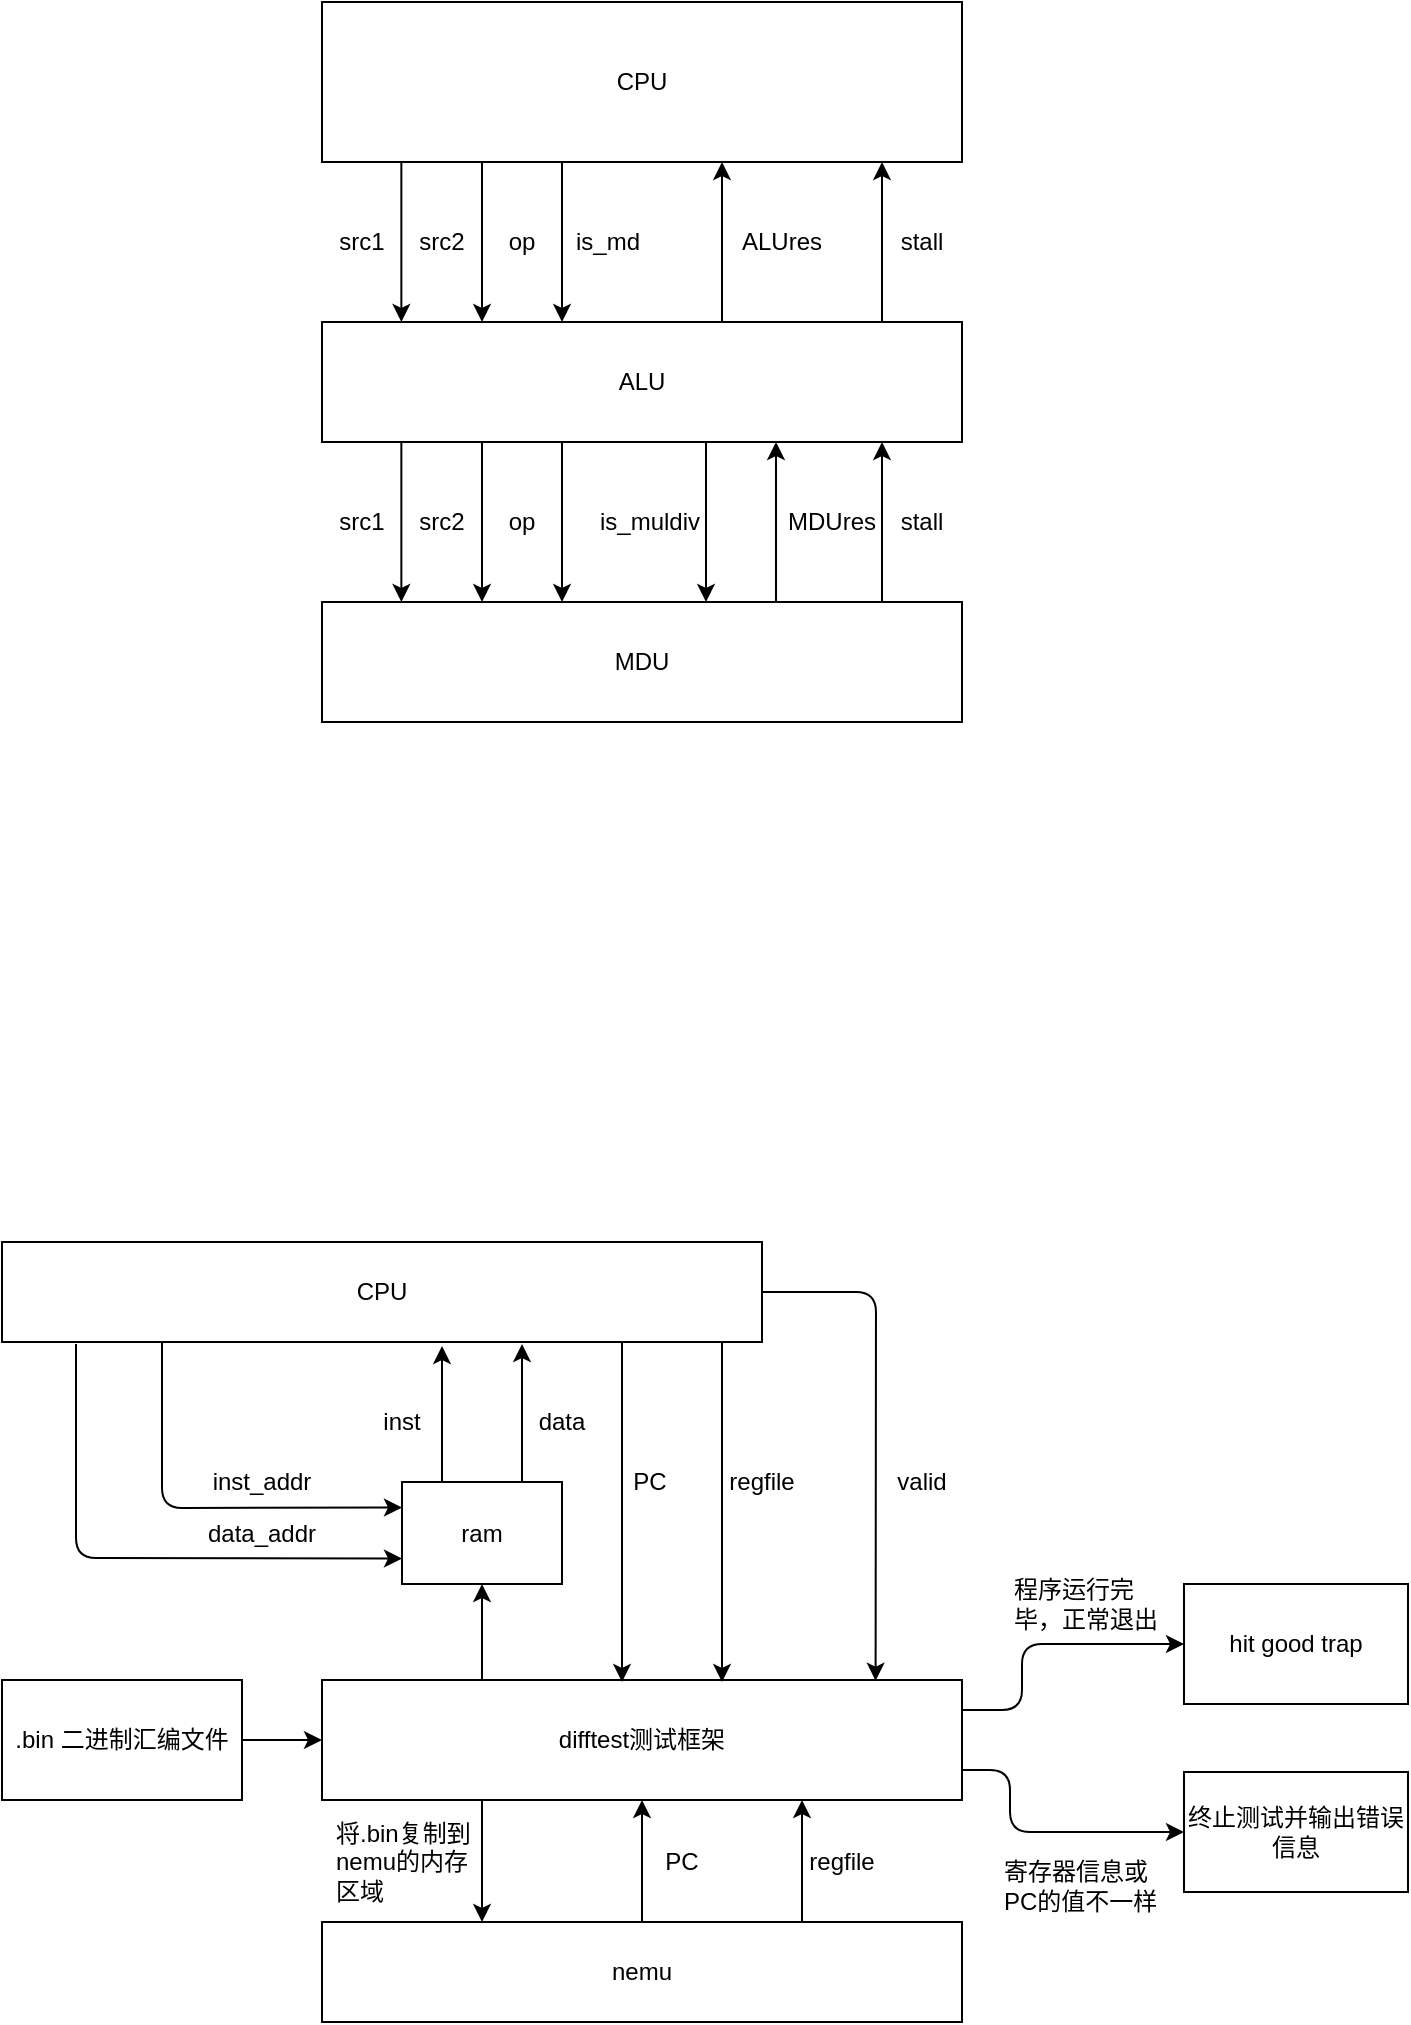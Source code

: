 <mxfile version="14.6.13" type="github">
  <diagram id="bcu3C5TWiLDR928PAGt_" name="Page-1">
    <mxGraphModel dx="1718" dy="938" grid="0" gridSize="10" guides="1" tooltips="1" connect="1" arrows="1" fold="1" page="1" pageScale="1" pageWidth="827" pageHeight="1169" math="0" shadow="0">
      <root>
        <mxCell id="0" />
        <mxCell id="1" parent="0" />
        <mxCell id="adHVvbALsqwRqGIzuOab-1" value="MDU" style="rounded=0;whiteSpace=wrap;html=1;" parent="1" vertex="1">
          <mxGeometry x="200" y="340" width="320" height="60" as="geometry" />
        </mxCell>
        <mxCell id="adHVvbALsqwRqGIzuOab-2" value="ALU" style="rounded=0;whiteSpace=wrap;html=1;" parent="1" vertex="1">
          <mxGeometry x="200" y="200" width="320" height="60" as="geometry" />
        </mxCell>
        <mxCell id="adHVvbALsqwRqGIzuOab-3" value="CPU" style="rounded=0;whiteSpace=wrap;html=1;" parent="1" vertex="1">
          <mxGeometry x="200" y="40" width="320" height="80" as="geometry" />
        </mxCell>
        <mxCell id="adHVvbALsqwRqGIzuOab-5" value="" style="endArrow=classic;html=1;entryX=0.124;entryY=0;entryDx=0;entryDy=0;entryPerimeter=0;exitX=0.124;exitY=1;exitDx=0;exitDy=0;exitPerimeter=0;" parent="1" source="adHVvbALsqwRqGIzuOab-3" target="adHVvbALsqwRqGIzuOab-2" edge="1">
          <mxGeometry width="50" height="50" relative="1" as="geometry">
            <mxPoint x="220" y="150" as="sourcePoint" />
            <mxPoint x="237" y="190" as="targetPoint" />
          </mxGeometry>
        </mxCell>
        <mxCell id="adHVvbALsqwRqGIzuOab-6" value="src1" style="text;html=1;strokeColor=none;fillColor=none;align=center;verticalAlign=middle;whiteSpace=wrap;rounded=0;" parent="1" vertex="1">
          <mxGeometry x="200" y="150" width="40" height="20" as="geometry" />
        </mxCell>
        <mxCell id="adHVvbALsqwRqGIzuOab-8" value="src2" style="text;html=1;strokeColor=none;fillColor=none;align=center;verticalAlign=middle;whiteSpace=wrap;rounded=0;" parent="1" vertex="1">
          <mxGeometry x="240" y="150" width="40" height="20" as="geometry" />
        </mxCell>
        <mxCell id="adHVvbALsqwRqGIzuOab-10" value="op" style="text;html=1;strokeColor=none;fillColor=none;align=center;verticalAlign=middle;whiteSpace=wrap;rounded=0;" parent="1" vertex="1">
          <mxGeometry x="280" y="150" width="40" height="20" as="geometry" />
        </mxCell>
        <mxCell id="adHVvbALsqwRqGIzuOab-16" value="" style="endArrow=classic;html=1;exitX=0.625;exitY=0;exitDx=0;exitDy=0;exitPerimeter=0;" parent="1" source="adHVvbALsqwRqGIzuOab-2" edge="1">
          <mxGeometry width="50" height="50" relative="1" as="geometry">
            <mxPoint x="415" y="360" as="sourcePoint" />
            <mxPoint x="400" y="120" as="targetPoint" />
          </mxGeometry>
        </mxCell>
        <mxCell id="adHVvbALsqwRqGIzuOab-17" value="ALUres" style="text;html=1;strokeColor=none;fillColor=none;align=center;verticalAlign=middle;whiteSpace=wrap;rounded=0;" parent="1" vertex="1">
          <mxGeometry x="410" y="150" width="40" height="20" as="geometry" />
        </mxCell>
        <mxCell id="adHVvbALsqwRqGIzuOab-18" value="stall" style="text;html=1;strokeColor=none;fillColor=none;align=center;verticalAlign=middle;whiteSpace=wrap;rounded=0;" parent="1" vertex="1">
          <mxGeometry x="480" y="150" width="40" height="20" as="geometry" />
        </mxCell>
        <mxCell id="I0acr0nbKHDDzb7yb7oZ-2" value="" style="endArrow=classic;html=1;entryX=0.124;entryY=0;entryDx=0;entryDy=0;entryPerimeter=0;exitX=0.124;exitY=1;exitDx=0;exitDy=0;exitPerimeter=0;" parent="1" edge="1">
          <mxGeometry width="50" height="50" relative="1" as="geometry">
            <mxPoint x="280.0" y="120" as="sourcePoint" />
            <mxPoint x="280.0" y="200" as="targetPoint" />
          </mxGeometry>
        </mxCell>
        <mxCell id="I0acr0nbKHDDzb7yb7oZ-3" value="" style="endArrow=classic;html=1;entryX=0.124;entryY=0;entryDx=0;entryDy=0;entryPerimeter=0;exitX=0.124;exitY=1;exitDx=0;exitDy=0;exitPerimeter=0;" parent="1" edge="1">
          <mxGeometry width="50" height="50" relative="1" as="geometry">
            <mxPoint x="320" y="120" as="sourcePoint" />
            <mxPoint x="320" y="200" as="targetPoint" />
          </mxGeometry>
        </mxCell>
        <mxCell id="I0acr0nbKHDDzb7yb7oZ-5" value="" style="endArrow=classic;html=1;exitX=0.625;exitY=0;exitDx=0;exitDy=0;exitPerimeter=0;" parent="1" edge="1">
          <mxGeometry width="50" height="50" relative="1" as="geometry">
            <mxPoint x="480" y="200" as="sourcePoint" />
            <mxPoint x="480" y="120" as="targetPoint" />
          </mxGeometry>
        </mxCell>
        <mxCell id="I0acr0nbKHDDzb7yb7oZ-7" value="" style="endArrow=classic;html=1;entryX=0.124;entryY=0;entryDx=0;entryDy=0;entryPerimeter=0;exitX=0.124;exitY=1;exitDx=0;exitDy=0;exitPerimeter=0;" parent="1" edge="1">
          <mxGeometry width="50" height="50" relative="1" as="geometry">
            <mxPoint x="239.68" y="260" as="sourcePoint" />
            <mxPoint x="239.68" y="340" as="targetPoint" />
          </mxGeometry>
        </mxCell>
        <mxCell id="I0acr0nbKHDDzb7yb7oZ-8" value="src1" style="text;html=1;strokeColor=none;fillColor=none;align=center;verticalAlign=middle;whiteSpace=wrap;rounded=0;" parent="1" vertex="1">
          <mxGeometry x="200" y="290" width="40" height="20" as="geometry" />
        </mxCell>
        <mxCell id="I0acr0nbKHDDzb7yb7oZ-9" value="src2" style="text;html=1;strokeColor=none;fillColor=none;align=center;verticalAlign=middle;whiteSpace=wrap;rounded=0;" parent="1" vertex="1">
          <mxGeometry x="240" y="290" width="40" height="20" as="geometry" />
        </mxCell>
        <mxCell id="I0acr0nbKHDDzb7yb7oZ-10" value="op" style="text;html=1;strokeColor=none;fillColor=none;align=center;verticalAlign=middle;whiteSpace=wrap;rounded=0;" parent="1" vertex="1">
          <mxGeometry x="280" y="290" width="40" height="20" as="geometry" />
        </mxCell>
        <mxCell id="I0acr0nbKHDDzb7yb7oZ-11" value="" style="endArrow=classic;html=1;exitX=0.625;exitY=0;exitDx=0;exitDy=0;exitPerimeter=0;" parent="1" edge="1">
          <mxGeometry width="50" height="50" relative="1" as="geometry">
            <mxPoint x="427" y="340" as="sourcePoint" />
            <mxPoint x="427" y="260" as="targetPoint" />
          </mxGeometry>
        </mxCell>
        <mxCell id="I0acr0nbKHDDzb7yb7oZ-12" value="MDUres" style="text;html=1;strokeColor=none;fillColor=none;align=center;verticalAlign=middle;whiteSpace=wrap;rounded=0;" parent="1" vertex="1">
          <mxGeometry x="435" y="290" width="40" height="20" as="geometry" />
        </mxCell>
        <mxCell id="I0acr0nbKHDDzb7yb7oZ-13" value="stall" style="text;html=1;strokeColor=none;fillColor=none;align=center;verticalAlign=middle;whiteSpace=wrap;rounded=0;" parent="1" vertex="1">
          <mxGeometry x="480" y="290" width="40" height="20" as="geometry" />
        </mxCell>
        <mxCell id="I0acr0nbKHDDzb7yb7oZ-14" value="" style="endArrow=classic;html=1;entryX=0.124;entryY=0;entryDx=0;entryDy=0;entryPerimeter=0;exitX=0.124;exitY=1;exitDx=0;exitDy=0;exitPerimeter=0;" parent="1" edge="1">
          <mxGeometry width="50" height="50" relative="1" as="geometry">
            <mxPoint x="280" y="260" as="sourcePoint" />
            <mxPoint x="280" y="340" as="targetPoint" />
          </mxGeometry>
        </mxCell>
        <mxCell id="I0acr0nbKHDDzb7yb7oZ-15" value="" style="endArrow=classic;html=1;entryX=0.124;entryY=0;entryDx=0;entryDy=0;entryPerimeter=0;exitX=0.124;exitY=1;exitDx=0;exitDy=0;exitPerimeter=0;" parent="1" edge="1">
          <mxGeometry width="50" height="50" relative="1" as="geometry">
            <mxPoint x="320" y="260" as="sourcePoint" />
            <mxPoint x="320" y="340" as="targetPoint" />
          </mxGeometry>
        </mxCell>
        <mxCell id="I0acr0nbKHDDzb7yb7oZ-16" value="" style="endArrow=classic;html=1;exitX=0.625;exitY=0;exitDx=0;exitDy=0;exitPerimeter=0;" parent="1" edge="1">
          <mxGeometry width="50" height="50" relative="1" as="geometry">
            <mxPoint x="480" y="340" as="sourcePoint" />
            <mxPoint x="480" y="260" as="targetPoint" />
          </mxGeometry>
        </mxCell>
        <mxCell id="I0acr0nbKHDDzb7yb7oZ-17" value="" style="endArrow=classic;html=1;entryX=0.124;entryY=0;entryDx=0;entryDy=0;entryPerimeter=0;exitX=0.124;exitY=1;exitDx=0;exitDy=0;exitPerimeter=0;" parent="1" edge="1">
          <mxGeometry width="50" height="50" relative="1" as="geometry">
            <mxPoint x="392" y="260" as="sourcePoint" />
            <mxPoint x="392" y="340" as="targetPoint" />
          </mxGeometry>
        </mxCell>
        <mxCell id="I0acr0nbKHDDzb7yb7oZ-18" value="is_md" style="text;html=1;strokeColor=none;fillColor=none;align=center;verticalAlign=middle;whiteSpace=wrap;rounded=0;" parent="1" vertex="1">
          <mxGeometry x="323" y="150" width="40" height="20" as="geometry" />
        </mxCell>
        <mxCell id="I0acr0nbKHDDzb7yb7oZ-19" value="is_muldiv" style="text;html=1;strokeColor=none;fillColor=none;align=center;verticalAlign=middle;whiteSpace=wrap;rounded=0;" parent="1" vertex="1">
          <mxGeometry x="344" y="290" width="40" height="20" as="geometry" />
        </mxCell>
        <mxCell id="JG8sxZvzaTSZ5190nTMH-1" value="difftest测试框架" style="rounded=0;whiteSpace=wrap;html=1;" vertex="1" parent="1">
          <mxGeometry x="200" y="879" width="320" height="60" as="geometry" />
        </mxCell>
        <mxCell id="JG8sxZvzaTSZ5190nTMH-2" value="ram" style="rounded=0;whiteSpace=wrap;html=1;" vertex="1" parent="1">
          <mxGeometry x="240" y="780" width="80" height="51" as="geometry" />
        </mxCell>
        <mxCell id="JG8sxZvzaTSZ5190nTMH-3" value="CPU" style="rounded=0;whiteSpace=wrap;html=1;" vertex="1" parent="1">
          <mxGeometry x="40" y="660" width="380" height="50" as="geometry" />
        </mxCell>
        <mxCell id="JG8sxZvzaTSZ5190nTMH-27" value=".bin 二进制汇编文件" style="rounded=0;whiteSpace=wrap;html=1;" vertex="1" parent="1">
          <mxGeometry x="40" y="879" width="120" height="60" as="geometry" />
        </mxCell>
        <mxCell id="JG8sxZvzaTSZ5190nTMH-28" value="" style="endArrow=classic;html=1;exitX=1;exitY=0.5;exitDx=0;exitDy=0;entryX=0;entryY=0.5;entryDx=0;entryDy=0;" edge="1" parent="1" source="JG8sxZvzaTSZ5190nTMH-27" target="JG8sxZvzaTSZ5190nTMH-1">
          <mxGeometry width="50" height="50" relative="1" as="geometry">
            <mxPoint x="142" y="1045" as="sourcePoint" />
            <mxPoint x="192" y="995" as="targetPoint" />
          </mxGeometry>
        </mxCell>
        <mxCell id="JG8sxZvzaTSZ5190nTMH-29" value="" style="endArrow=classic;html=1;entryX=0.5;entryY=1;entryDx=0;entryDy=0;exitX=0.25;exitY=0;exitDx=0;exitDy=0;" edge="1" parent="1" source="JG8sxZvzaTSZ5190nTMH-1" target="JG8sxZvzaTSZ5190nTMH-2">
          <mxGeometry width="50" height="50" relative="1" as="geometry">
            <mxPoint x="387" y="997" as="sourcePoint" />
            <mxPoint x="437" y="947" as="targetPoint" />
          </mxGeometry>
        </mxCell>
        <mxCell id="JG8sxZvzaTSZ5190nTMH-31" value="nemu" style="rounded=0;whiteSpace=wrap;html=1;" vertex="1" parent="1">
          <mxGeometry x="200" y="1000" width="320" height="50" as="geometry" />
        </mxCell>
        <mxCell id="JG8sxZvzaTSZ5190nTMH-32" value="" style="endArrow=classic;html=1;entryX=0;entryY=0.75;entryDx=0;entryDy=0;" edge="1" parent="1" target="JG8sxZvzaTSZ5190nTMH-2">
          <mxGeometry width="50" height="50" relative="1" as="geometry">
            <mxPoint x="77" y="711" as="sourcePoint" />
            <mxPoint x="440" y="950" as="targetPoint" />
            <Array as="points">
              <mxPoint x="77" y="818" />
            </Array>
          </mxGeometry>
        </mxCell>
        <mxCell id="JG8sxZvzaTSZ5190nTMH-33" value="" style="endArrow=classic;html=1;entryX=0;entryY=0.25;entryDx=0;entryDy=0;" edge="1" parent="1" target="JG8sxZvzaTSZ5190nTMH-2">
          <mxGeometry width="50" height="50" relative="1" as="geometry">
            <mxPoint x="120" y="710" as="sourcePoint" />
            <mxPoint x="240" y="810" as="targetPoint" />
            <Array as="points">
              <mxPoint x="120" y="793" />
            </Array>
          </mxGeometry>
        </mxCell>
        <mxCell id="JG8sxZvzaTSZ5190nTMH-34" value="" style="endArrow=classic;html=1;exitX=0.75;exitY=0;exitDx=0;exitDy=0;" edge="1" parent="1" source="JG8sxZvzaTSZ5190nTMH-2">
          <mxGeometry width="50" height="50" relative="1" as="geometry">
            <mxPoint x="320" y="750" as="sourcePoint" />
            <mxPoint x="300" y="711" as="targetPoint" />
          </mxGeometry>
        </mxCell>
        <mxCell id="JG8sxZvzaTSZ5190nTMH-35" value="" style="endArrow=classic;html=1;exitX=0.25;exitY=0;exitDx=0;exitDy=0;" edge="1" parent="1" source="JG8sxZvzaTSZ5190nTMH-2">
          <mxGeometry width="50" height="50" relative="1" as="geometry">
            <mxPoint x="390" y="1000" as="sourcePoint" />
            <mxPoint x="260" y="712" as="targetPoint" />
          </mxGeometry>
        </mxCell>
        <mxCell id="JG8sxZvzaTSZ5190nTMH-36" value="inst_addr" style="text;html=1;strokeColor=none;fillColor=none;align=center;verticalAlign=middle;whiteSpace=wrap;rounded=0;" vertex="1" parent="1">
          <mxGeometry x="140" y="770" width="60" height="20" as="geometry" />
        </mxCell>
        <mxCell id="JG8sxZvzaTSZ5190nTMH-37" value="data_addr" style="text;html=1;strokeColor=none;fillColor=none;align=center;verticalAlign=middle;whiteSpace=wrap;rounded=0;" vertex="1" parent="1">
          <mxGeometry x="140" y="795.5" width="60" height="20" as="geometry" />
        </mxCell>
        <mxCell id="JG8sxZvzaTSZ5190nTMH-38" value="inst" style="text;html=1;strokeColor=none;fillColor=none;align=center;verticalAlign=middle;whiteSpace=wrap;rounded=0;" vertex="1" parent="1">
          <mxGeometry x="210" y="740" width="60" height="20" as="geometry" />
        </mxCell>
        <mxCell id="JG8sxZvzaTSZ5190nTMH-40" value="data" style="text;html=1;strokeColor=none;fillColor=none;align=center;verticalAlign=middle;whiteSpace=wrap;rounded=0;" vertex="1" parent="1">
          <mxGeometry x="290" y="740" width="60" height="20" as="geometry" />
        </mxCell>
        <mxCell id="JG8sxZvzaTSZ5190nTMH-41" value="" style="endArrow=classic;html=1;exitX=0.25;exitY=1;exitDx=0;exitDy=0;entryX=0.25;entryY=0;entryDx=0;entryDy=0;" edge="1" parent="1" source="JG8sxZvzaTSZ5190nTMH-1" target="JG8sxZvzaTSZ5190nTMH-31">
          <mxGeometry width="50" height="50" relative="1" as="geometry">
            <mxPoint x="390" y="1000" as="sourcePoint" />
            <mxPoint x="440" y="950" as="targetPoint" />
          </mxGeometry>
        </mxCell>
        <mxCell id="JG8sxZvzaTSZ5190nTMH-42" value="" style="endArrow=classic;html=1;exitX=0.5;exitY=0;exitDx=0;exitDy=0;entryX=0.5;entryY=1;entryDx=0;entryDy=0;" edge="1" parent="1" source="JG8sxZvzaTSZ5190nTMH-31" target="JG8sxZvzaTSZ5190nTMH-1">
          <mxGeometry width="50" height="50" relative="1" as="geometry">
            <mxPoint x="390" y="1000" as="sourcePoint" />
            <mxPoint x="440" y="950" as="targetPoint" />
          </mxGeometry>
        </mxCell>
        <mxCell id="JG8sxZvzaTSZ5190nTMH-43" value="" style="endArrow=classic;html=1;exitX=0.75;exitY=0;exitDx=0;exitDy=0;entryX=0.5;entryY=1;entryDx=0;entryDy=0;" edge="1" parent="1" source="JG8sxZvzaTSZ5190nTMH-31">
          <mxGeometry width="50" height="50" relative="1" as="geometry">
            <mxPoint x="440" y="1020" as="sourcePoint" />
            <mxPoint x="440" y="939" as="targetPoint" />
          </mxGeometry>
        </mxCell>
        <mxCell id="JG8sxZvzaTSZ5190nTMH-44" value="" style="endArrow=classic;html=1;" edge="1" parent="1">
          <mxGeometry width="50" height="50" relative="1" as="geometry">
            <mxPoint x="350" y="710" as="sourcePoint" />
            <mxPoint x="350" y="880" as="targetPoint" />
          </mxGeometry>
        </mxCell>
        <mxCell id="JG8sxZvzaTSZ5190nTMH-45" value="" style="endArrow=classic;html=1;exitX=1;exitY=0.5;exitDx=0;exitDy=0;entryX=0.865;entryY=0.006;entryDx=0;entryDy=0;entryPerimeter=0;" edge="1" parent="1" source="JG8sxZvzaTSZ5190nTMH-3" target="JG8sxZvzaTSZ5190nTMH-1">
          <mxGeometry width="50" height="50" relative="1" as="geometry">
            <mxPoint x="445" y="805.5" as="sourcePoint" />
            <mxPoint x="495" y="755.5" as="targetPoint" />
            <Array as="points">
              <mxPoint x="477" y="685" />
            </Array>
          </mxGeometry>
        </mxCell>
        <mxCell id="JG8sxZvzaTSZ5190nTMH-47" value="" style="endArrow=classic;html=1;" edge="1" parent="1">
          <mxGeometry width="50" height="50" relative="1" as="geometry">
            <mxPoint x="400" y="710" as="sourcePoint" />
            <mxPoint x="400" y="880" as="targetPoint" />
          </mxGeometry>
        </mxCell>
        <mxCell id="JG8sxZvzaTSZ5190nTMH-48" value="PC" style="text;html=1;strokeColor=none;fillColor=none;align=center;verticalAlign=middle;whiteSpace=wrap;rounded=0;" vertex="1" parent="1">
          <mxGeometry x="360" y="960" width="40" height="20" as="geometry" />
        </mxCell>
        <mxCell id="JG8sxZvzaTSZ5190nTMH-49" value="PC" style="text;html=1;strokeColor=none;fillColor=none;align=center;verticalAlign=middle;whiteSpace=wrap;rounded=0;" vertex="1" parent="1">
          <mxGeometry x="344" y="770" width="40" height="20" as="geometry" />
        </mxCell>
        <mxCell id="JG8sxZvzaTSZ5190nTMH-50" value="regfile" style="text;html=1;strokeColor=none;fillColor=none;align=center;verticalAlign=middle;whiteSpace=wrap;rounded=0;" vertex="1" parent="1">
          <mxGeometry x="400" y="770" width="40" height="20" as="geometry" />
        </mxCell>
        <mxCell id="JG8sxZvzaTSZ5190nTMH-51" value="regfile" style="text;html=1;strokeColor=none;fillColor=none;align=center;verticalAlign=middle;whiteSpace=wrap;rounded=0;" vertex="1" parent="1">
          <mxGeometry x="440" y="960" width="40" height="20" as="geometry" />
        </mxCell>
        <mxCell id="JG8sxZvzaTSZ5190nTMH-52" value="valid" style="text;html=1;strokeColor=none;fillColor=none;align=center;verticalAlign=middle;whiteSpace=wrap;rounded=0;" vertex="1" parent="1">
          <mxGeometry x="480" y="770" width="40" height="20" as="geometry" />
        </mxCell>
        <mxCell id="JG8sxZvzaTSZ5190nTMH-53" value="将.bin复制到nemu的内存区域" style="text;html=1;strokeColor=none;fillColor=none;align=left;verticalAlign=middle;whiteSpace=wrap;rounded=0;" vertex="1" parent="1">
          <mxGeometry x="205" y="955" width="70" height="30" as="geometry" />
        </mxCell>
        <mxCell id="JG8sxZvzaTSZ5190nTMH-54" value="hit good trap" style="rounded=0;whiteSpace=wrap;html=1;" vertex="1" parent="1">
          <mxGeometry x="631" y="831" width="112" height="60" as="geometry" />
        </mxCell>
        <mxCell id="JG8sxZvzaTSZ5190nTMH-55" value="终止测试并输出错误信息" style="rounded=0;whiteSpace=wrap;html=1;" vertex="1" parent="1">
          <mxGeometry x="631" y="925" width="112" height="60" as="geometry" />
        </mxCell>
        <mxCell id="JG8sxZvzaTSZ5190nTMH-56" value="" style="endArrow=classic;html=1;exitX=1;exitY=0.75;exitDx=0;exitDy=0;entryX=0;entryY=0.5;entryDx=0;entryDy=0;" edge="1" parent="1" source="JG8sxZvzaTSZ5190nTMH-1" target="JG8sxZvzaTSZ5190nTMH-55">
          <mxGeometry width="50" height="50" relative="1" as="geometry">
            <mxPoint x="542" y="960" as="sourcePoint" />
            <mxPoint x="592" y="910" as="targetPoint" />
            <Array as="points">
              <mxPoint x="544" y="924" />
              <mxPoint x="544" y="955" />
            </Array>
          </mxGeometry>
        </mxCell>
        <mxCell id="JG8sxZvzaTSZ5190nTMH-57" value="" style="endArrow=classic;html=1;exitX=1;exitY=0.25;exitDx=0;exitDy=0;entryX=0;entryY=0.5;entryDx=0;entryDy=0;" edge="1" parent="1" source="JG8sxZvzaTSZ5190nTMH-1" target="JG8sxZvzaTSZ5190nTMH-54">
          <mxGeometry width="50" height="50" relative="1" as="geometry">
            <mxPoint x="539" y="891.0" as="sourcePoint" />
            <mxPoint x="650" y="922" as="targetPoint" />
            <Array as="points">
              <mxPoint x="550" y="894" />
              <mxPoint x="550" y="861" />
            </Array>
          </mxGeometry>
        </mxCell>
        <mxCell id="JG8sxZvzaTSZ5190nTMH-58" value="寄存器信息或PC的值不一样" style="text;html=1;strokeColor=none;fillColor=none;align=left;verticalAlign=middle;whiteSpace=wrap;rounded=0;" vertex="1" parent="1">
          <mxGeometry x="539" y="960" width="79" height="43" as="geometry" />
        </mxCell>
        <mxCell id="JG8sxZvzaTSZ5190nTMH-59" value="程序运行完毕，正常退出" style="text;html=1;strokeColor=none;fillColor=none;align=left;verticalAlign=middle;whiteSpace=wrap;rounded=0;" vertex="1" parent="1">
          <mxGeometry x="544" y="819" width="79" height="43" as="geometry" />
        </mxCell>
      </root>
    </mxGraphModel>
  </diagram>
</mxfile>
